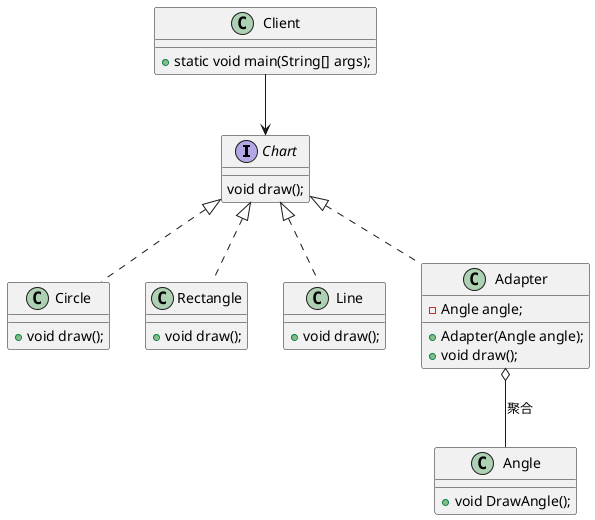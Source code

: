 @startuml
'https://plantuml.com/class-diagram
 interface Chart{
    void draw();
 }

 class Circle implements Chart{
    + void draw();
 }

 class Rectangle implements Chart{
    +void draw();
 }

 class Line implements Chart{
    +void draw();
 }

 class Angle{
    + void DrawAngle();
 }

 class Adapter implements Chart{
    - Angle angle;
    + Adapter(Angle angle);
    + void draw();
 }
 class Client{
    + static void main(String[] args);
 }

 Adapter o-- Angle :聚合
 Client --> Chart

@enduml
